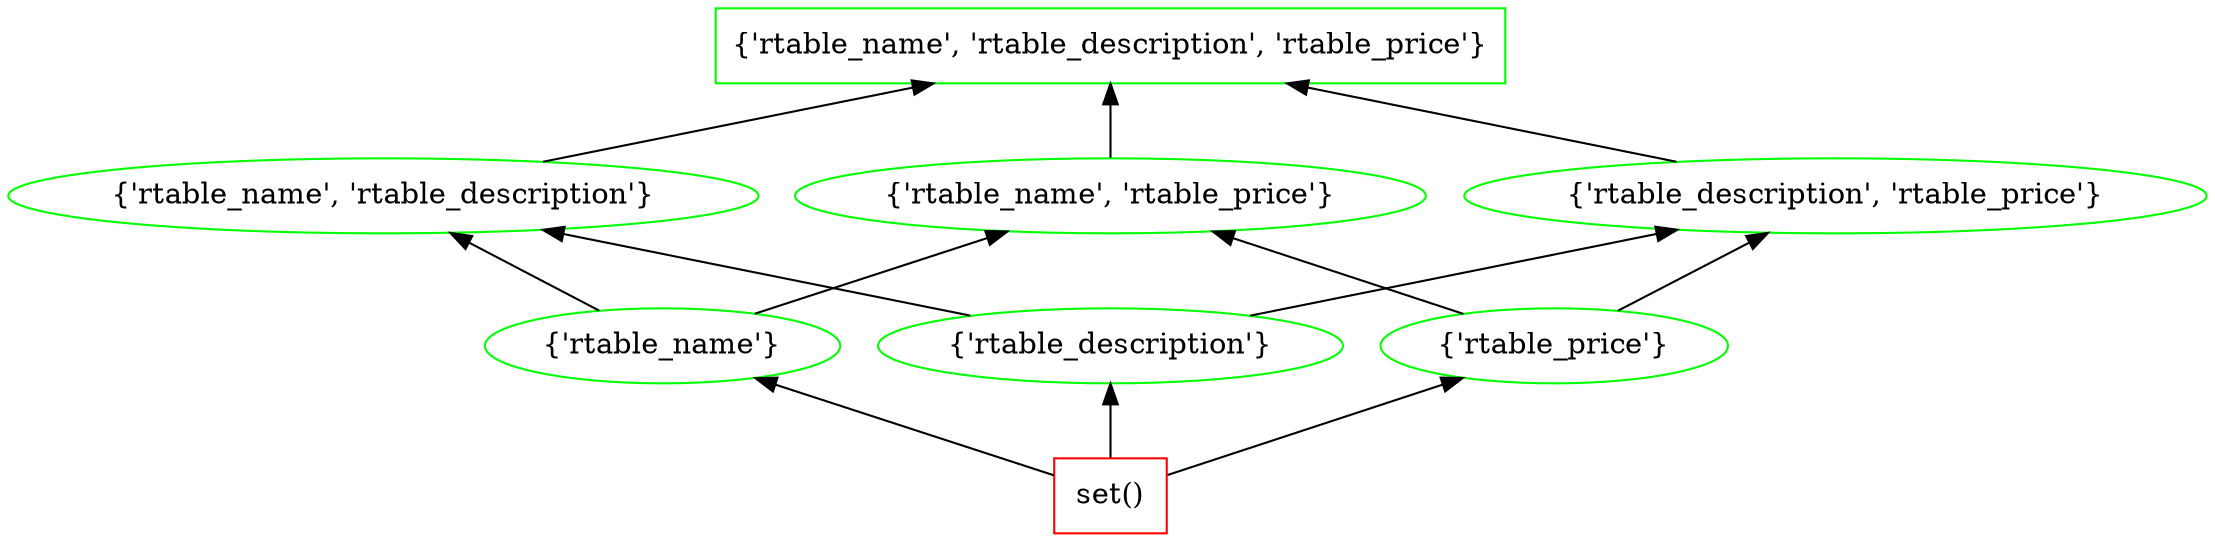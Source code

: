 digraph G {
splines="line"
rankdir=BT
"{'rtable_name', 'rtable_description', 'rtable_price'}" [shape=box];
"set()" [shape=box];
"set()" [color=red];
"set()" -> "{'rtable_name'}";
"set()" -> "{'rtable_description'}";
"set()" -> "{'rtable_price'}";
"{'rtable_name'}" [color=green];
"{'rtable_name'}" -> "{'rtable_name', 'rtable_description'}";
"{'rtable_name'}" -> "{'rtable_name', 'rtable_price'}";
"{'rtable_description'}" [color=green];
"{'rtable_description'}" -> "{'rtable_name', 'rtable_description'}";
"{'rtable_description'}" -> "{'rtable_description', 'rtable_price'}";
"{'rtable_price'}" [color=green];
"{'rtable_price'}" -> "{'rtable_name', 'rtable_price'}";
"{'rtable_price'}" -> "{'rtable_description', 'rtable_price'}";
"{'rtable_name', 'rtable_description'}" [color=green];
"{'rtable_name', 'rtable_description'}" -> "{'rtable_name', 'rtable_description', 'rtable_price'}";
"{'rtable_name', 'rtable_price'}" [color=green];
"{'rtable_name', 'rtable_price'}" -> "{'rtable_name', 'rtable_description', 'rtable_price'}";
"{'rtable_description', 'rtable_price'}" [color=green];
"{'rtable_description', 'rtable_price'}" -> "{'rtable_name', 'rtable_description', 'rtable_price'}";
"{'rtable_name', 'rtable_description', 'rtable_price'}" [color=green];
}